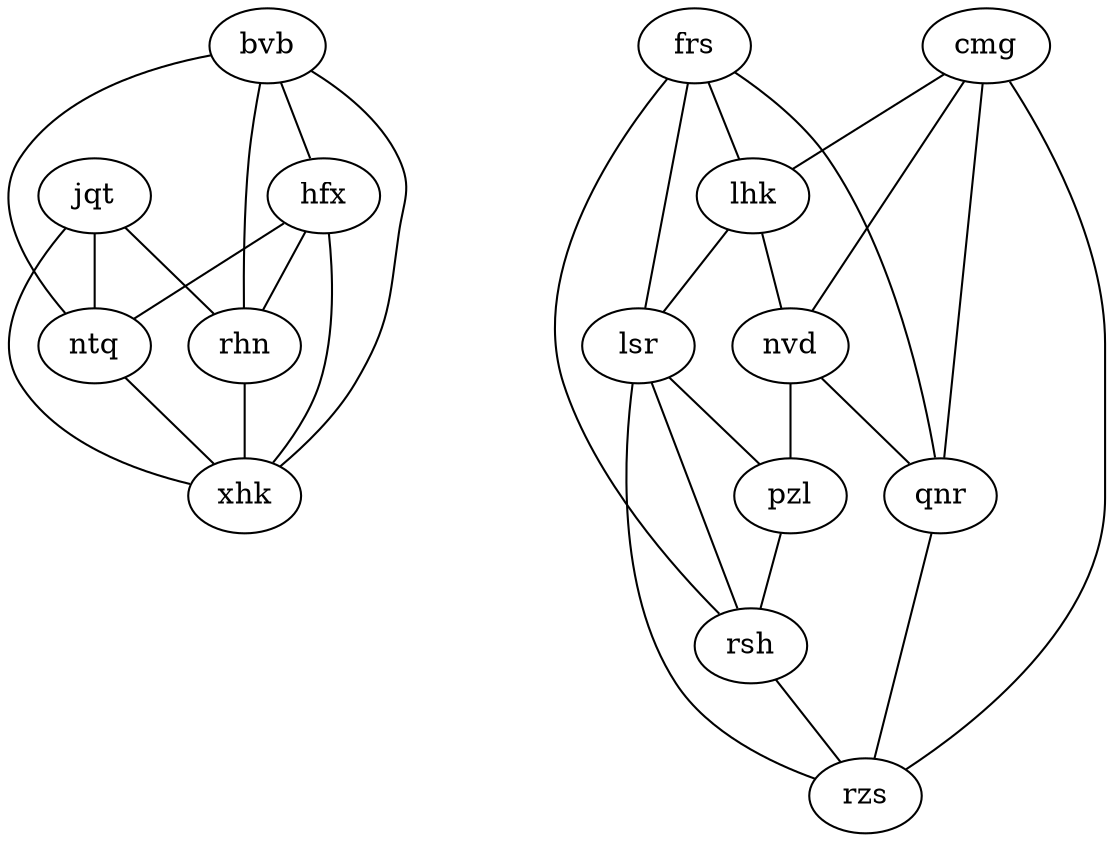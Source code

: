 graph {
	subgraph "_%1_cc_0" {
		jqt -- rhn;
		jqt -- xhk;
		jqt -- ntq;
		rhn -- xhk;
		bvb -- rhn;
		bvb -- xhk;
		bvb -- hfx;
		bvb -- ntq;
		hfx -- rhn;
		hfx -- xhk;
		hfx -- ntq;
		ntq -- xhk;
	}
	subgraph "_%1_cc_1" {
		lhk -- nvd;
		lhk -- lsr;
		nvd -- pzl;
		nvd -- qnr;
		frs -- lhk;
		frs -- rsh;
		frs -- lsr;
		frs -- qnr;
		rsh -- rzs;
		pzl -- rsh;
		lsr -- rsh;
		lsr -- pzl;
		lsr -- rzs;
		qnr -- rzs;
		cmg -- lhk;
		cmg -- nvd;
		cmg -- qnr;
		cmg -- rzs;
	}
}
